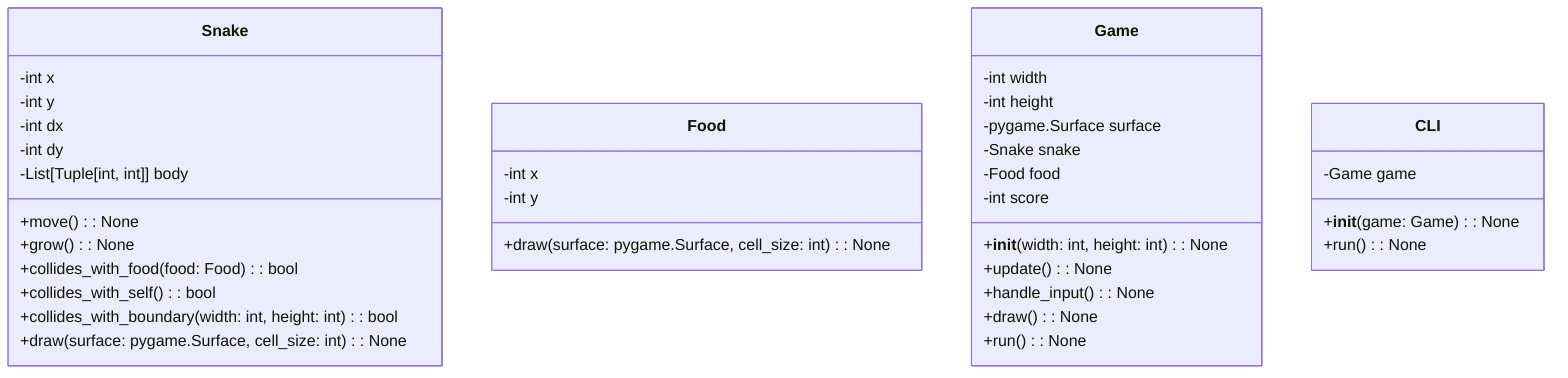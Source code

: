 classDiagram
    class Snake {
        -int x
        -int y
        -int dx
        -int dy
        -List[Tuple[int, int]] body
        +move() : None
        +grow() : None
        +collides_with_food(food: Food) : bool
        +collides_with_self() : bool
        +collides_with_boundary(width: int, height: int) : bool
        +draw(surface: pygame.Surface, cell_size: int) : None
    }

    class Food {
        -int x
        -int y
        +draw(surface: pygame.Surface, cell_size: int) : None
    }

    class Game {
        -int width
        -int height
        -pygame.Surface surface
        -Snake snake
        -Food food
        -int score
        +__init__(width: int, height: int) : None
        +update() : None
        +handle_input() : None
        +draw() : None
        +run() : None
    }

    class CLI {
        -Game game
        +__init__(game: Game) : None
        +run() : None
    }